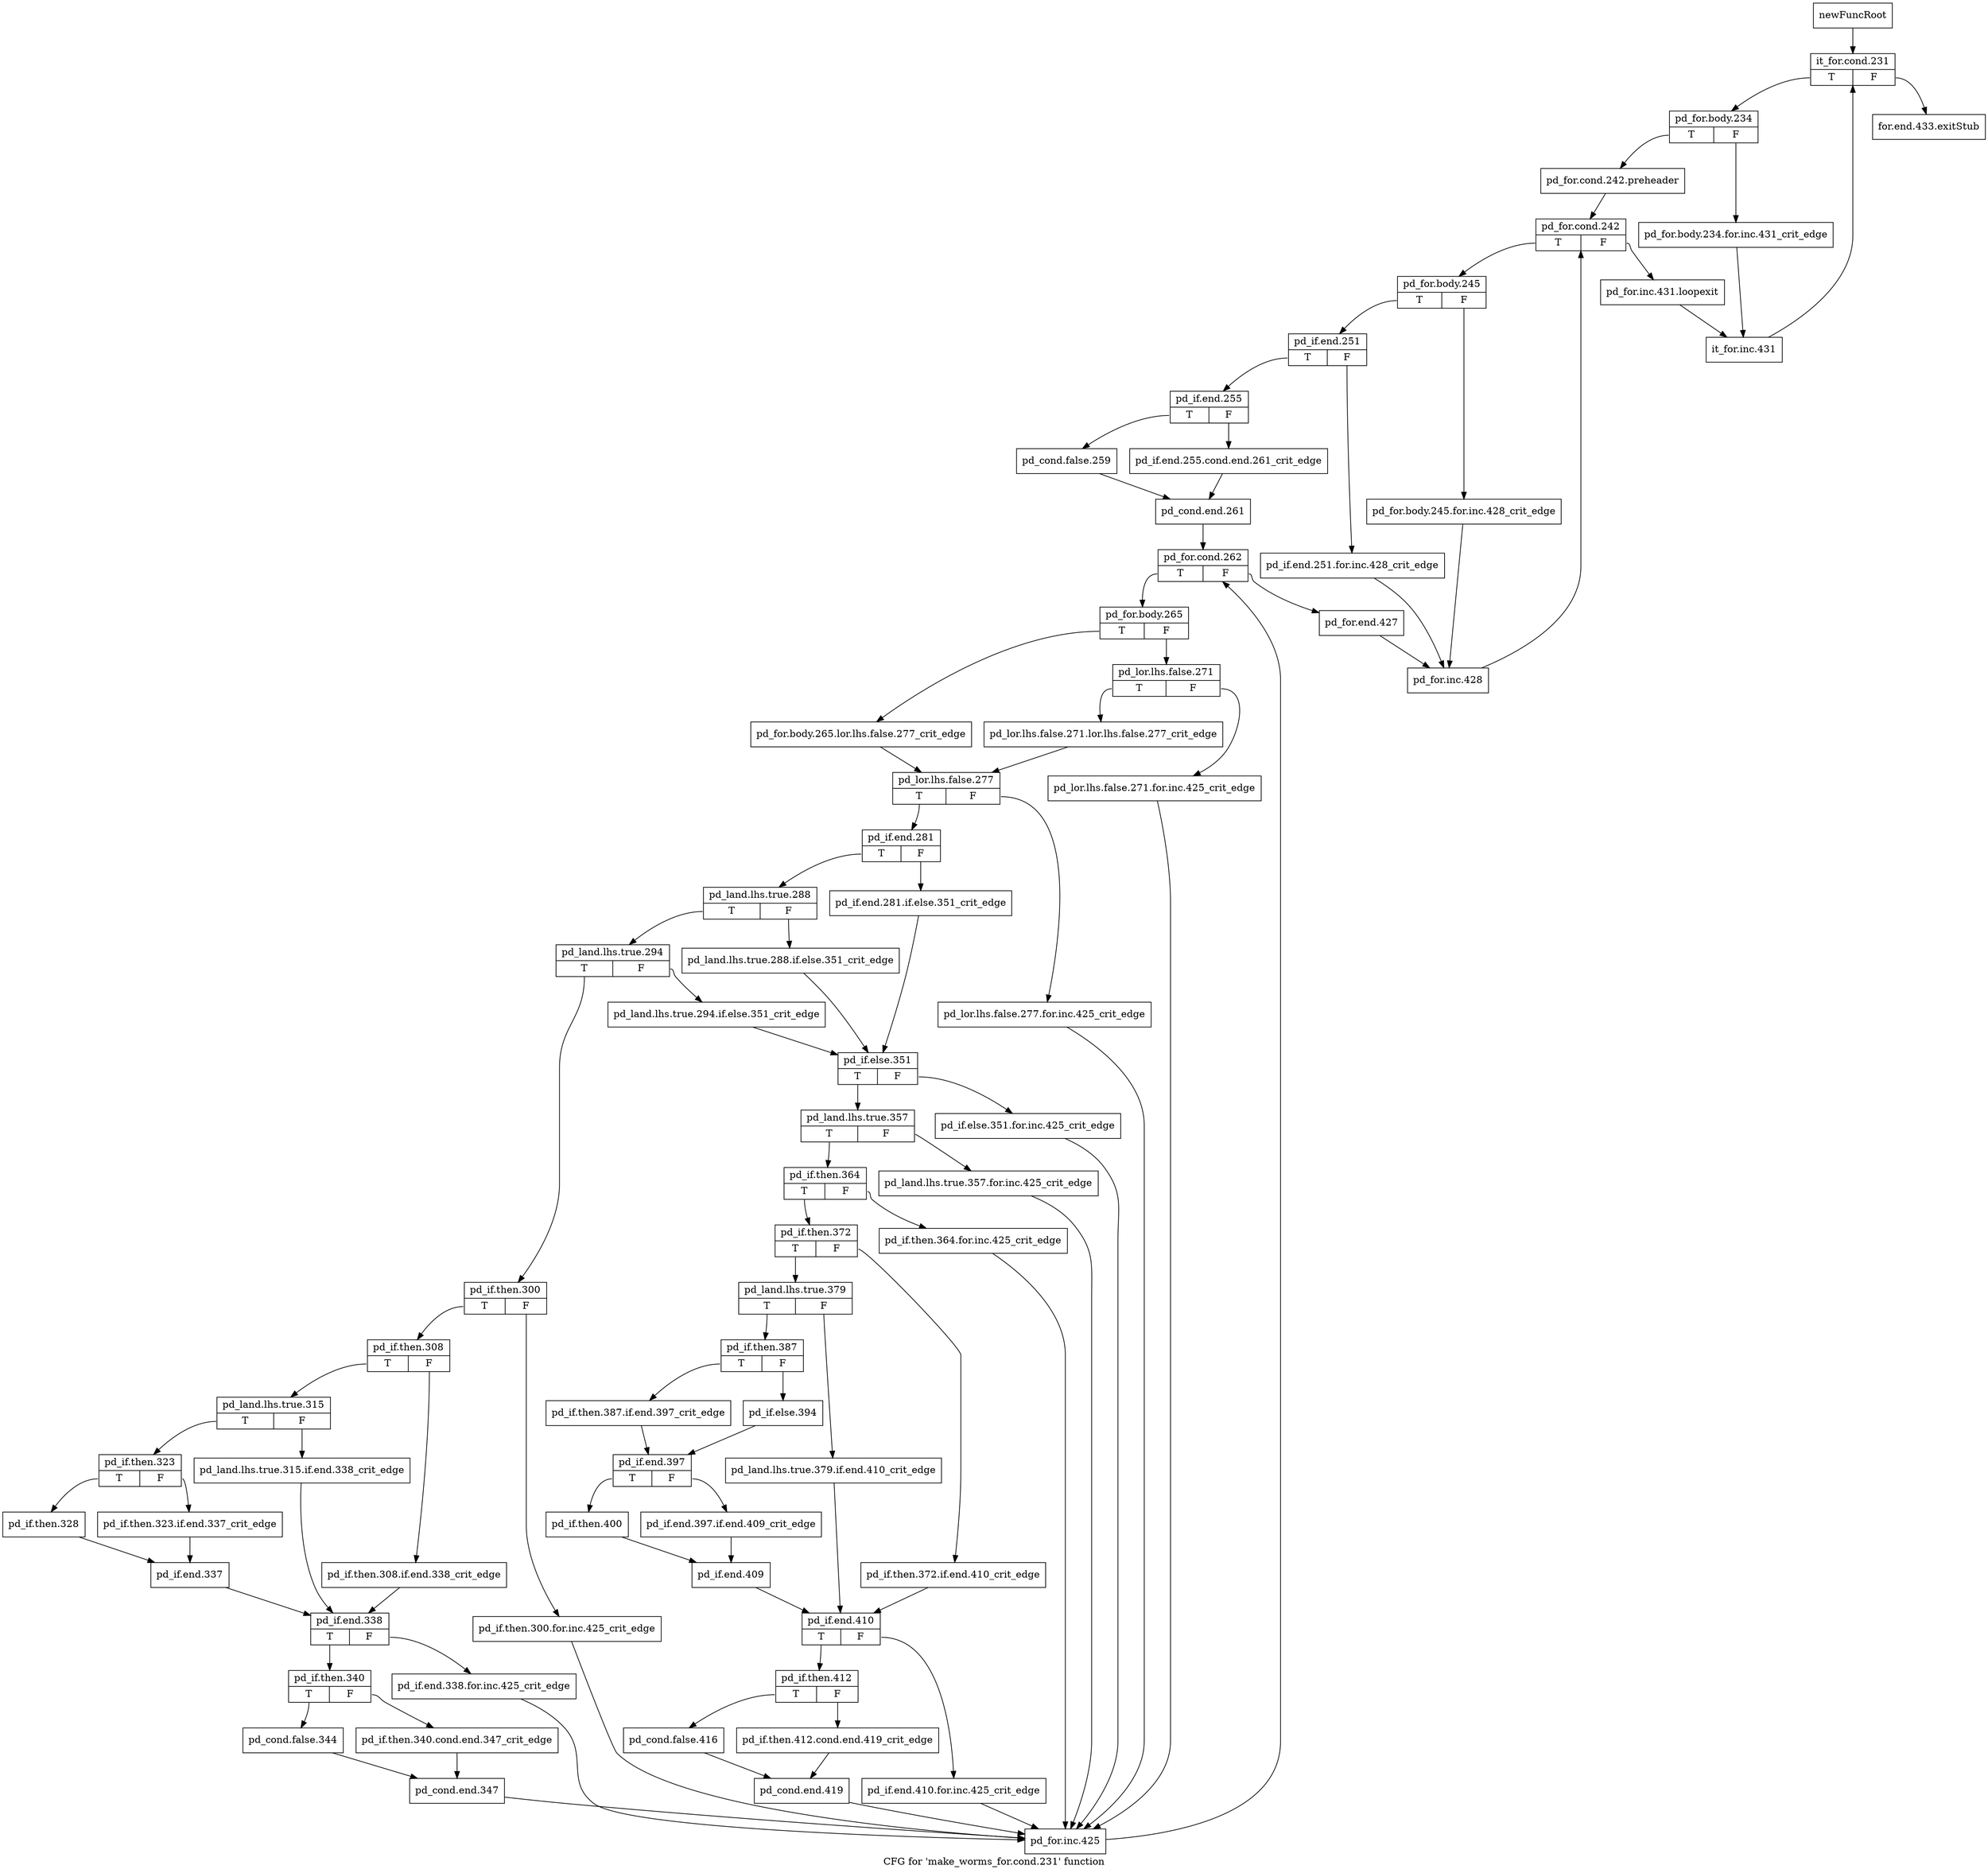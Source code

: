 digraph "CFG for 'make_worms_for.cond.231' function" {
	label="CFG for 'make_worms_for.cond.231' function";

	Node0x46a7e10 [shape=record,label="{newFuncRoot}"];
	Node0x46a7e10 -> Node0x46a7eb0;
	Node0x46a7e60 [shape=record,label="{for.end.433.exitStub}"];
	Node0x46a7eb0 [shape=record,label="{it_for.cond.231|{<s0>T|<s1>F}}"];
	Node0x46a7eb0:s0 -> Node0x46a7f00;
	Node0x46a7eb0:s1 -> Node0x46a7e60;
	Node0x46a7f00 [shape=record,label="{pd_for.body.234|{<s0>T|<s1>F}}"];
	Node0x46a7f00:s0 -> Node0x46a7fa0;
	Node0x46a7f00:s1 -> Node0x46a7f50;
	Node0x46a7f50 [shape=record,label="{pd_for.body.234.for.inc.431_crit_edge}"];
	Node0x46a7f50 -> Node0x46a8090;
	Node0x46a7fa0 [shape=record,label="{pd_for.cond.242.preheader}"];
	Node0x46a7fa0 -> Node0x46a7ff0;
	Node0x46a7ff0 [shape=record,label="{pd_for.cond.242|{<s0>T|<s1>F}}"];
	Node0x46a7ff0:s0 -> Node0x46a80e0;
	Node0x46a7ff0:s1 -> Node0x46a8040;
	Node0x46a8040 [shape=record,label="{pd_for.inc.431.loopexit}"];
	Node0x46a8040 -> Node0x46a8090;
	Node0x46a8090 [shape=record,label="{it_for.inc.431}"];
	Node0x46a8090 -> Node0x46a7eb0;
	Node0x46a80e0 [shape=record,label="{pd_for.body.245|{<s0>T|<s1>F}}"];
	Node0x46a80e0:s0 -> Node0x469c660;
	Node0x46a80e0:s1 -> Node0x46a8130;
	Node0x46a8130 [shape=record,label="{pd_for.body.245.for.inc.428_crit_edge}"];
	Node0x46a8130 -> Node0x46a9540;
	Node0x469c660 [shape=record,label="{pd_if.end.251|{<s0>T|<s1>F}}"];
	Node0x469c660:s0 -> Node0x46a9360;
	Node0x469c660:s1 -> Node0x469c6b0;
	Node0x469c6b0 [shape=record,label="{pd_if.end.251.for.inc.428_crit_edge}"];
	Node0x469c6b0 -> Node0x46a9540;
	Node0x46a9360 [shape=record,label="{pd_if.end.255|{<s0>T|<s1>F}}"];
	Node0x46a9360:s0 -> Node0x46a9400;
	Node0x46a9360:s1 -> Node0x46a93b0;
	Node0x46a93b0 [shape=record,label="{pd_if.end.255.cond.end.261_crit_edge}"];
	Node0x46a93b0 -> Node0x46a9450;
	Node0x46a9400 [shape=record,label="{pd_cond.false.259}"];
	Node0x46a9400 -> Node0x46a9450;
	Node0x46a9450 [shape=record,label="{pd_cond.end.261}"];
	Node0x46a9450 -> Node0x46a94a0;
	Node0x46a94a0 [shape=record,label="{pd_for.cond.262|{<s0>T|<s1>F}}"];
	Node0x46a94a0:s0 -> Node0x46a9590;
	Node0x46a94a0:s1 -> Node0x46a94f0;
	Node0x46a94f0 [shape=record,label="{pd_for.end.427}"];
	Node0x46a94f0 -> Node0x46a9540;
	Node0x46a9540 [shape=record,label="{pd_for.inc.428}"];
	Node0x46a9540 -> Node0x46a7ff0;
	Node0x46a9590 [shape=record,label="{pd_for.body.265|{<s0>T|<s1>F}}"];
	Node0x46a9590:s0 -> Node0x46a96d0;
	Node0x46a9590:s1 -> Node0x46a95e0;
	Node0x46a95e0 [shape=record,label="{pd_lor.lhs.false.271|{<s0>T|<s1>F}}"];
	Node0x46a95e0:s0 -> Node0x46a9680;
	Node0x46a95e0:s1 -> Node0x46a9630;
	Node0x46a9630 [shape=record,label="{pd_lor.lhs.false.271.for.inc.425_crit_edge}"];
	Node0x46a9630 -> Node0x46aa5d0;
	Node0x46a9680 [shape=record,label="{pd_lor.lhs.false.271.lor.lhs.false.277_crit_edge}"];
	Node0x46a9680 -> Node0x46a9720;
	Node0x46a96d0 [shape=record,label="{pd_for.body.265.lor.lhs.false.277_crit_edge}"];
	Node0x46a96d0 -> Node0x46a9720;
	Node0x46a9720 [shape=record,label="{pd_lor.lhs.false.277|{<s0>T|<s1>F}}"];
	Node0x46a9720:s0 -> Node0x46a97c0;
	Node0x46a9720:s1 -> Node0x46a9770;
	Node0x46a9770 [shape=record,label="{pd_lor.lhs.false.277.for.inc.425_crit_edge}"];
	Node0x46a9770 -> Node0x46aa5d0;
	Node0x46a97c0 [shape=record,label="{pd_if.end.281|{<s0>T|<s1>F}}"];
	Node0x46a97c0:s0 -> Node0x46a9860;
	Node0x46a97c0:s1 -> Node0x46a9810;
	Node0x46a9810 [shape=record,label="{pd_if.end.281.if.else.351_crit_edge}"];
	Node0x46a9810 -> Node0x46a99a0;
	Node0x46a9860 [shape=record,label="{pd_land.lhs.true.288|{<s0>T|<s1>F}}"];
	Node0x46a9860:s0 -> Node0x46a9900;
	Node0x46a9860:s1 -> Node0x46a98b0;
	Node0x46a98b0 [shape=record,label="{pd_land.lhs.true.288.if.else.351_crit_edge}"];
	Node0x46a98b0 -> Node0x46a99a0;
	Node0x46a9900 [shape=record,label="{pd_land.lhs.true.294|{<s0>T|<s1>F}}"];
	Node0x46a9900:s0 -> Node0x46aa0d0;
	Node0x46a9900:s1 -> Node0x46a9950;
	Node0x46a9950 [shape=record,label="{pd_land.lhs.true.294.if.else.351_crit_edge}"];
	Node0x46a9950 -> Node0x46a99a0;
	Node0x46a99a0 [shape=record,label="{pd_if.else.351|{<s0>T|<s1>F}}"];
	Node0x46a99a0:s0 -> Node0x46a9a40;
	Node0x46a99a0:s1 -> Node0x46a99f0;
	Node0x46a99f0 [shape=record,label="{pd_if.else.351.for.inc.425_crit_edge}"];
	Node0x46a99f0 -> Node0x46aa5d0;
	Node0x46a9a40 [shape=record,label="{pd_land.lhs.true.357|{<s0>T|<s1>F}}"];
	Node0x46a9a40:s0 -> Node0x46a9ae0;
	Node0x46a9a40:s1 -> Node0x46a9a90;
	Node0x46a9a90 [shape=record,label="{pd_land.lhs.true.357.for.inc.425_crit_edge}"];
	Node0x46a9a90 -> Node0x46aa5d0;
	Node0x46a9ae0 [shape=record,label="{pd_if.then.364|{<s0>T|<s1>F}}"];
	Node0x46a9ae0:s0 -> Node0x46a9b80;
	Node0x46a9ae0:s1 -> Node0x46a9b30;
	Node0x46a9b30 [shape=record,label="{pd_if.then.364.for.inc.425_crit_edge}"];
	Node0x46a9b30 -> Node0x46aa5d0;
	Node0x46a9b80 [shape=record,label="{pd_if.then.372|{<s0>T|<s1>F}}"];
	Node0x46a9b80:s0 -> Node0x46a9c20;
	Node0x46a9b80:s1 -> Node0x46a9bd0;
	Node0x46a9bd0 [shape=record,label="{pd_if.then.372.if.end.410_crit_edge}"];
	Node0x46a9bd0 -> Node0x46a9ef0;
	Node0x46a9c20 [shape=record,label="{pd_land.lhs.true.379|{<s0>T|<s1>F}}"];
	Node0x46a9c20:s0 -> Node0x46a9cc0;
	Node0x46a9c20:s1 -> Node0x46a9c70;
	Node0x46a9c70 [shape=record,label="{pd_land.lhs.true.379.if.end.410_crit_edge}"];
	Node0x46a9c70 -> Node0x46a9ef0;
	Node0x46a9cc0 [shape=record,label="{pd_if.then.387|{<s0>T|<s1>F}}"];
	Node0x46a9cc0:s0 -> Node0x46a9d60;
	Node0x46a9cc0:s1 -> Node0x46a9d10;
	Node0x46a9d10 [shape=record,label="{pd_if.else.394}"];
	Node0x46a9d10 -> Node0x46a9db0;
	Node0x46a9d60 [shape=record,label="{pd_if.then.387.if.end.397_crit_edge}"];
	Node0x46a9d60 -> Node0x46a9db0;
	Node0x46a9db0 [shape=record,label="{pd_if.end.397|{<s0>T|<s1>F}}"];
	Node0x46a9db0:s0 -> Node0x46a9e50;
	Node0x46a9db0:s1 -> Node0x46a9e00;
	Node0x46a9e00 [shape=record,label="{pd_if.end.397.if.end.409_crit_edge}"];
	Node0x46a9e00 -> Node0x46a9ea0;
	Node0x46a9e50 [shape=record,label="{pd_if.then.400}"];
	Node0x46a9e50 -> Node0x46a9ea0;
	Node0x46a9ea0 [shape=record,label="{pd_if.end.409}"];
	Node0x46a9ea0 -> Node0x46a9ef0;
	Node0x46a9ef0 [shape=record,label="{pd_if.end.410|{<s0>T|<s1>F}}"];
	Node0x46a9ef0:s0 -> Node0x46a9f90;
	Node0x46a9ef0:s1 -> Node0x46a9f40;
	Node0x46a9f40 [shape=record,label="{pd_if.end.410.for.inc.425_crit_edge}"];
	Node0x46a9f40 -> Node0x46aa5d0;
	Node0x46a9f90 [shape=record,label="{pd_if.then.412|{<s0>T|<s1>F}}"];
	Node0x46a9f90:s0 -> Node0x46aa030;
	Node0x46a9f90:s1 -> Node0x46a9fe0;
	Node0x46a9fe0 [shape=record,label="{pd_if.then.412.cond.end.419_crit_edge}"];
	Node0x46a9fe0 -> Node0x46aa080;
	Node0x46aa030 [shape=record,label="{pd_cond.false.416}"];
	Node0x46aa030 -> Node0x46aa080;
	Node0x46aa080 [shape=record,label="{pd_cond.end.419}"];
	Node0x46aa080 -> Node0x46aa5d0;
	Node0x46aa0d0 [shape=record,label="{pd_if.then.300|{<s0>T|<s1>F}}"];
	Node0x46aa0d0:s0 -> Node0x46aa170;
	Node0x46aa0d0:s1 -> Node0x46aa120;
	Node0x46aa120 [shape=record,label="{pd_if.then.300.for.inc.425_crit_edge}"];
	Node0x46aa120 -> Node0x46aa5d0;
	Node0x46aa170 [shape=record,label="{pd_if.then.308|{<s0>T|<s1>F}}"];
	Node0x46aa170:s0 -> Node0x46aa210;
	Node0x46aa170:s1 -> Node0x46aa1c0;
	Node0x46aa1c0 [shape=record,label="{pd_if.then.308.if.end.338_crit_edge}"];
	Node0x46aa1c0 -> Node0x46aa3f0;
	Node0x46aa210 [shape=record,label="{pd_land.lhs.true.315|{<s0>T|<s1>F}}"];
	Node0x46aa210:s0 -> Node0x46aa2b0;
	Node0x46aa210:s1 -> Node0x46aa260;
	Node0x46aa260 [shape=record,label="{pd_land.lhs.true.315.if.end.338_crit_edge}"];
	Node0x46aa260 -> Node0x46aa3f0;
	Node0x46aa2b0 [shape=record,label="{pd_if.then.323|{<s0>T|<s1>F}}"];
	Node0x46aa2b0:s0 -> Node0x46aa350;
	Node0x46aa2b0:s1 -> Node0x46aa300;
	Node0x46aa300 [shape=record,label="{pd_if.then.323.if.end.337_crit_edge}"];
	Node0x46aa300 -> Node0x46aa3a0;
	Node0x46aa350 [shape=record,label="{pd_if.then.328}"];
	Node0x46aa350 -> Node0x46aa3a0;
	Node0x46aa3a0 [shape=record,label="{pd_if.end.337}"];
	Node0x46aa3a0 -> Node0x46aa3f0;
	Node0x46aa3f0 [shape=record,label="{pd_if.end.338|{<s0>T|<s1>F}}"];
	Node0x46aa3f0:s0 -> Node0x46aa490;
	Node0x46aa3f0:s1 -> Node0x46aa440;
	Node0x46aa440 [shape=record,label="{pd_if.end.338.for.inc.425_crit_edge}"];
	Node0x46aa440 -> Node0x46aa5d0;
	Node0x46aa490 [shape=record,label="{pd_if.then.340|{<s0>T|<s1>F}}"];
	Node0x46aa490:s0 -> Node0x46aa530;
	Node0x46aa490:s1 -> Node0x46aa4e0;
	Node0x46aa4e0 [shape=record,label="{pd_if.then.340.cond.end.347_crit_edge}"];
	Node0x46aa4e0 -> Node0x46aa580;
	Node0x46aa530 [shape=record,label="{pd_cond.false.344}"];
	Node0x46aa530 -> Node0x46aa580;
	Node0x46aa580 [shape=record,label="{pd_cond.end.347}"];
	Node0x46aa580 -> Node0x46aa5d0;
	Node0x46aa5d0 [shape=record,label="{pd_for.inc.425}"];
	Node0x46aa5d0 -> Node0x46a94a0;
}
